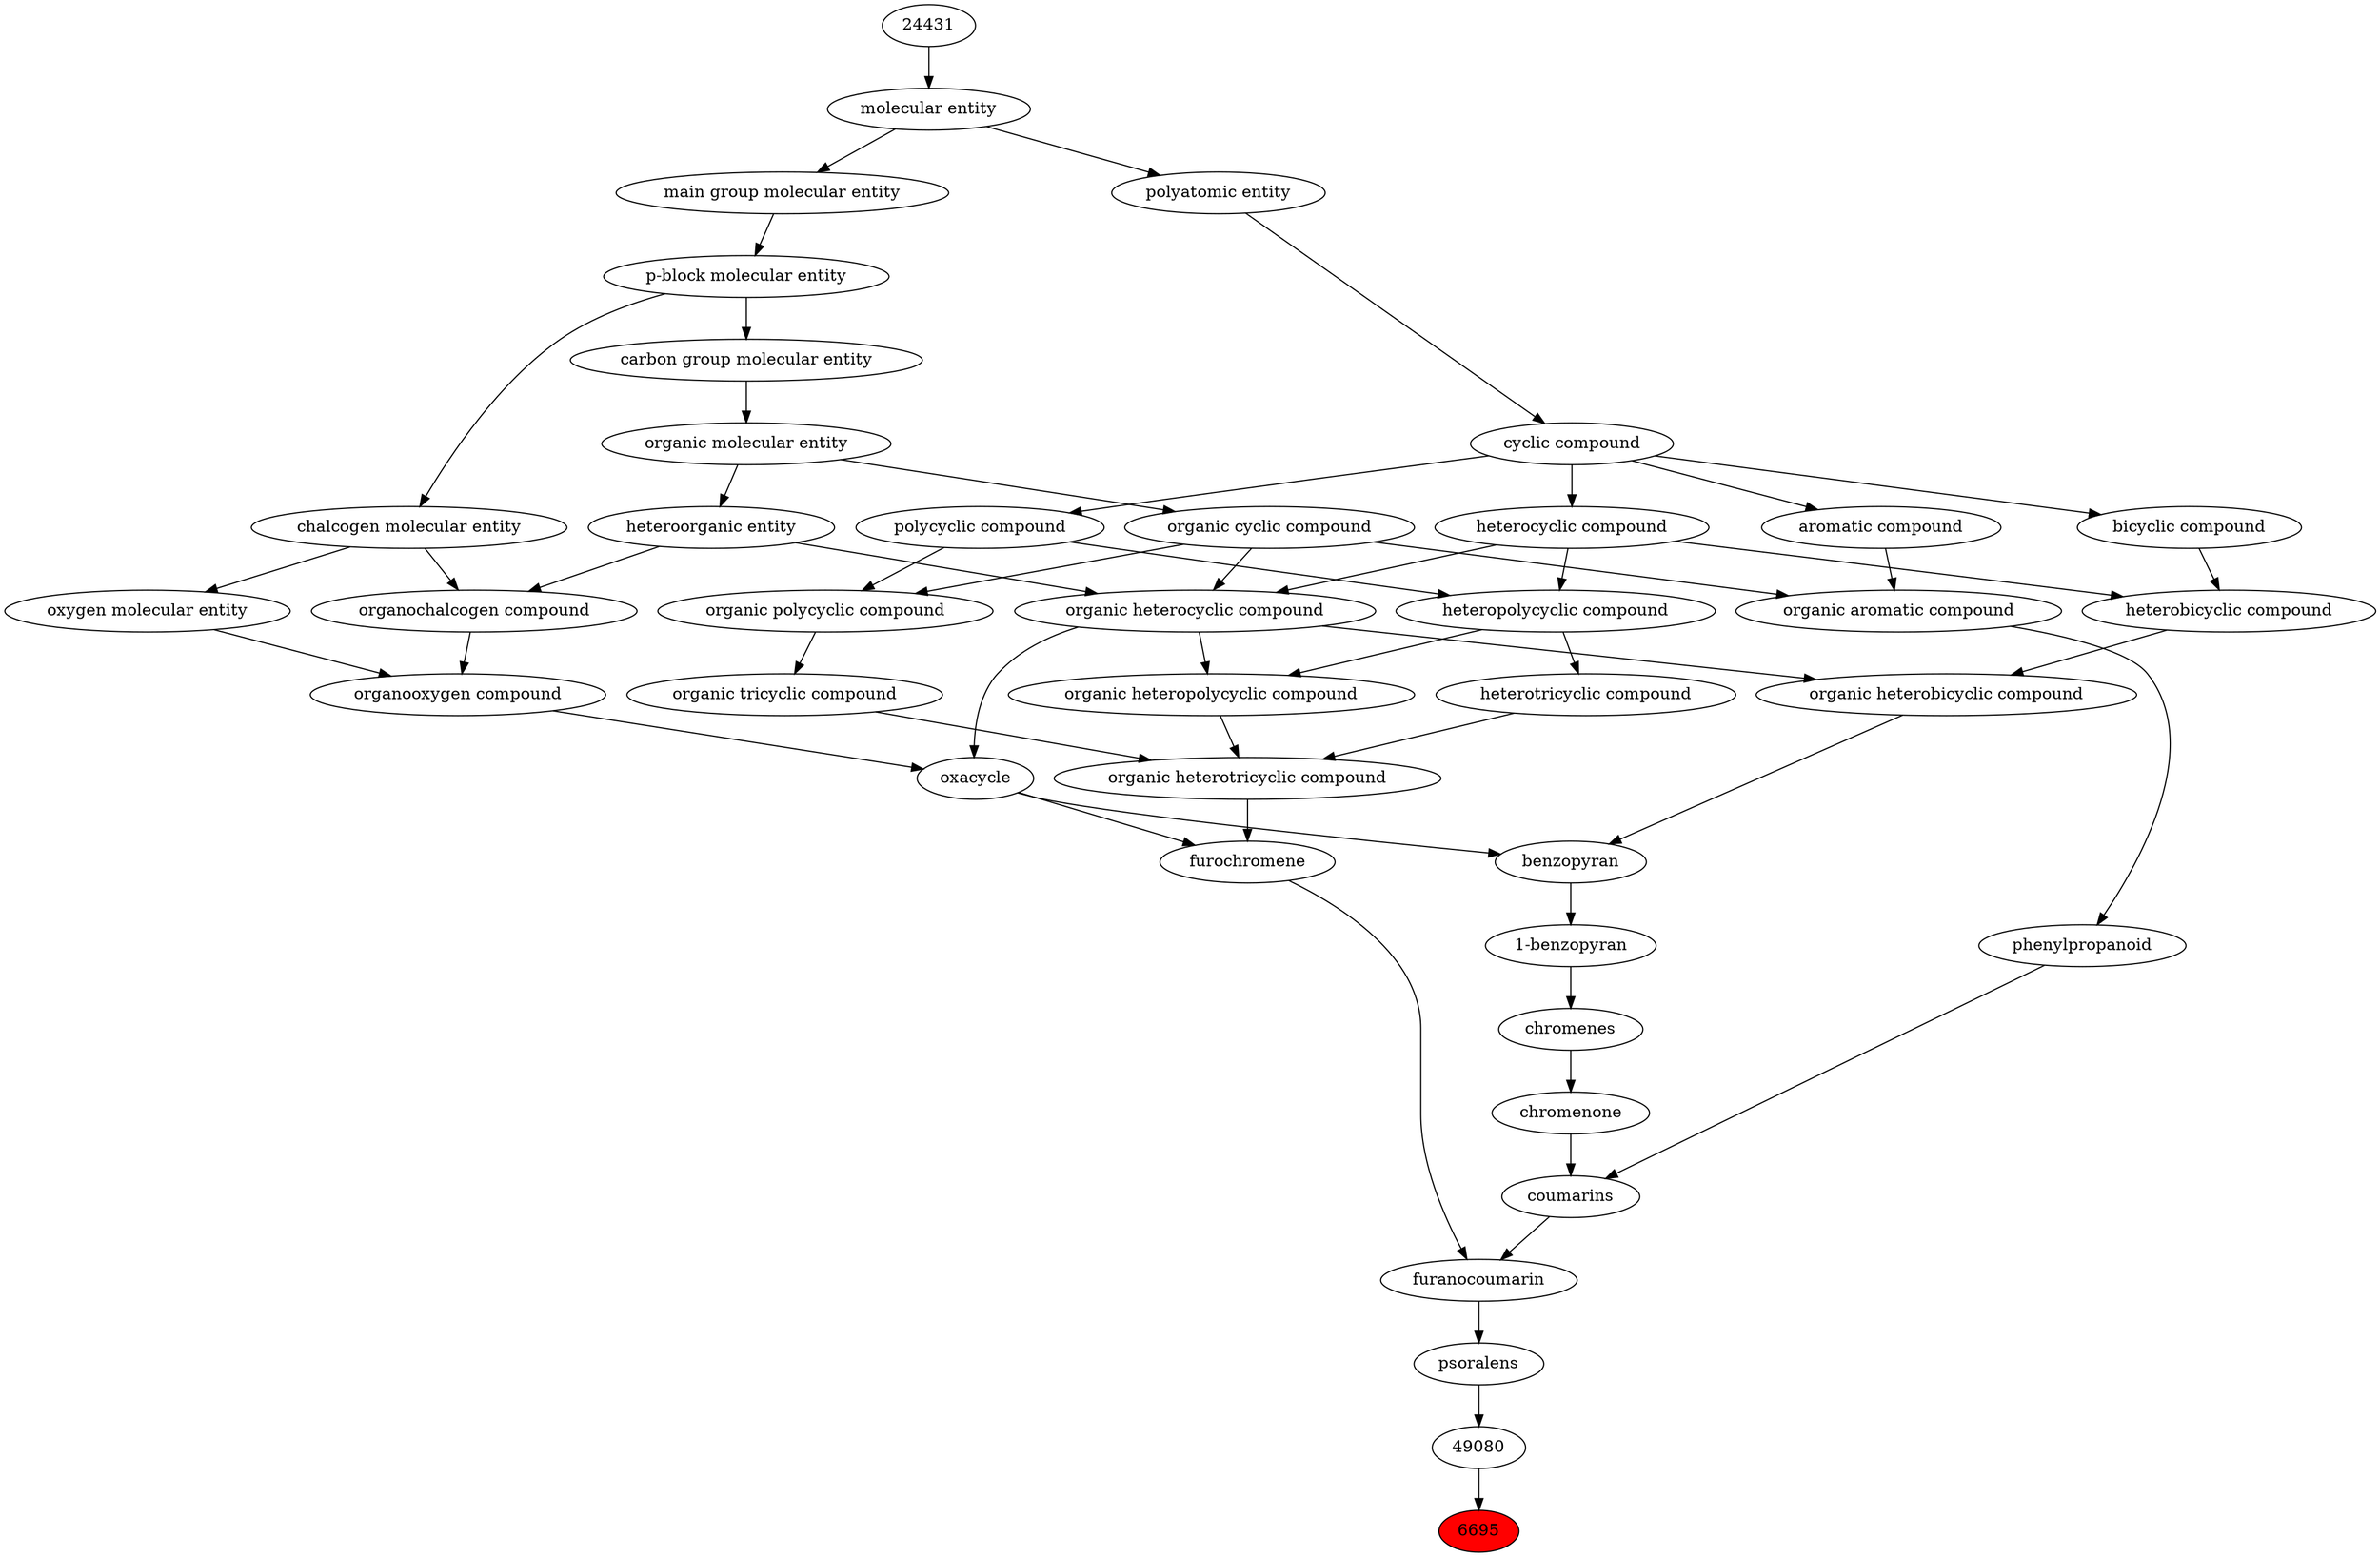 digraph tree{ 
6695 [label="6695" fillcolor=red style=filled]
49080 -> 6695
49080 [label="49080"]
26369 -> 49080
26369 [label="psoralens"]
24128 -> 26369
24128 [label="furanocoumarin"]
39432 -> 24128
23403 -> 24128
39432 [label="furochromene"]
26979 -> 39432
38104 -> 39432
23403 [label="coumarins"]
26004 -> 23403
38445 -> 23403
26979 [label="organic heterotricyclic compound"]
38166 -> 26979
36688 -> 26979
51959 -> 26979
38104 [label="oxacycle"]
24532 -> 38104
36963 -> 38104
26004 [label="phenylpropanoid"]
33659 -> 26004
38445 [label="chromenone"]
23232 -> 38445
38166 [label="organic heteropolycyclic compound"]
24532 -> 38166
33671 -> 38166
36688 [label="heterotricyclic compound"]
33671 -> 36688
51959 [label="organic tricyclic compound"]
51958 -> 51959
24532 [label="organic heterocyclic compound"]
33285 -> 24532
33832 -> 24532
5686 -> 24532
36963 [label="organooxygen compound"]
36962 -> 36963
25806 -> 36963
33659 [label="organic aromatic compound"]
33832 -> 33659
33655 -> 33659
23232 [label="chromenes"]
38443 -> 23232
33671 [label="heteropolycyclic compound"]
5686 -> 33671
33635 -> 33671
51958 [label="organic polycyclic compound"]
33832 -> 51958
33635 -> 51958
33285 [label="heteroorganic entity"]
50860 -> 33285
33832 [label="organic cyclic compound"]
50860 -> 33832
5686 [label="heterocyclic compound"]
33595 -> 5686
36962 [label="organochalcogen compound"]
33285 -> 36962
33304 -> 36962
25806 [label="oxygen molecular entity"]
33304 -> 25806
33655 [label="aromatic compound"]
33595 -> 33655
38443 [label="1-benzopyran"]
22727 -> 38443
33635 [label="polycyclic compound"]
33595 -> 33635
50860 [label="organic molecular entity"]
33582 -> 50860
33595 [label="cyclic compound"]
36357 -> 33595
33304 [label="chalcogen molecular entity"]
33675 -> 33304
22727 [label="benzopyran"]
38104 -> 22727
27171 -> 22727
33582 [label="carbon group molecular entity"]
33675 -> 33582
36357 [label="polyatomic entity"]
23367 -> 36357
33675 [label="p-block molecular entity"]
33579 -> 33675
27171 [label="organic heterobicyclic compound"]
33672 -> 27171
24532 -> 27171
23367 [label="molecular entity"]
24431 -> 23367
33579 [label="main group molecular entity"]
23367 -> 33579
33672 [label="heterobicyclic compound"]
33636 -> 33672
5686 -> 33672
24431 [label="24431"]
33636 [label="bicyclic compound"]
33595 -> 33636
}
